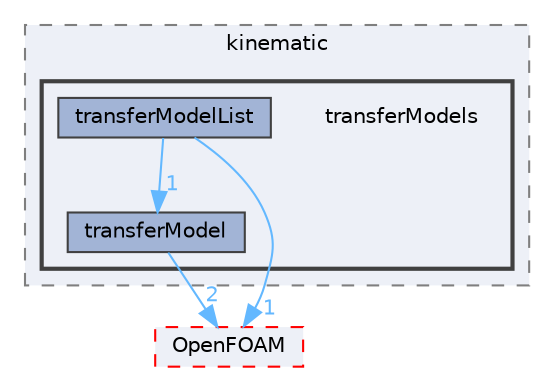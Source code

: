 digraph "src/regionModels/surfaceFilmModels/submodels/kinematic/transferModels"
{
 // LATEX_PDF_SIZE
  bgcolor="transparent";
  edge [fontname=Helvetica,fontsize=10,labelfontname=Helvetica,labelfontsize=10];
  node [fontname=Helvetica,fontsize=10,shape=box,height=0.2,width=0.4];
  compound=true
  subgraph clusterdir_748187a7aee928611e312f378f23d627 {
    graph [ bgcolor="#edf0f7", pencolor="grey50", label="kinematic", fontname=Helvetica,fontsize=10 style="filled,dashed", URL="dir_748187a7aee928611e312f378f23d627.html",tooltip=""]
  subgraph clusterdir_2a4d8bea8cc9b4a86afcd292b97cb259 {
    graph [ bgcolor="#edf0f7", pencolor="grey25", label="", fontname=Helvetica,fontsize=10 style="filled,bold", URL="dir_2a4d8bea8cc9b4a86afcd292b97cb259.html",tooltip=""]
    dir_2a4d8bea8cc9b4a86afcd292b97cb259 [shape=plaintext, label="transferModels"];
  dir_8a8b76f575b690e1faf4bcc0cf7b14bf [label="transferModel", fillcolor="#a2b4d6", color="grey25", style="filled", URL="dir_8a8b76f575b690e1faf4bcc0cf7b14bf.html",tooltip=""];
  dir_00319f4d0a03330d6abb7874df034326 [label="transferModelList", fillcolor="#a2b4d6", color="grey25", style="filled", URL="dir_00319f4d0a03330d6abb7874df034326.html",tooltip=""];
  }
  }
  dir_c5473ff19b20e6ec4dfe5c310b3778a8 [label="OpenFOAM", fillcolor="#edf0f7", color="red", style="filled,dashed", URL="dir_c5473ff19b20e6ec4dfe5c310b3778a8.html",tooltip=""];
  dir_8a8b76f575b690e1faf4bcc0cf7b14bf->dir_c5473ff19b20e6ec4dfe5c310b3778a8 [headlabel="2", labeldistance=1.5 headhref="dir_004094_002695.html" href="dir_004094_002695.html" color="steelblue1" fontcolor="steelblue1"];
  dir_00319f4d0a03330d6abb7874df034326->dir_8a8b76f575b690e1faf4bcc0cf7b14bf [headlabel="1", labeldistance=1.5 headhref="dir_004095_004094.html" href="dir_004095_004094.html" color="steelblue1" fontcolor="steelblue1"];
  dir_00319f4d0a03330d6abb7874df034326->dir_c5473ff19b20e6ec4dfe5c310b3778a8 [headlabel="1", labeldistance=1.5 headhref="dir_004095_002695.html" href="dir_004095_002695.html" color="steelblue1" fontcolor="steelblue1"];
}
